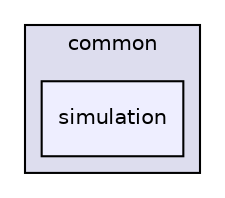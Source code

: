 digraph "platform/core/common/simulation" {
  compound=true
  node [ fontsize="10", fontname="Helvetica"];
  edge [ labelfontsize="10", labelfontname="Helvetica"];
  subgraph clusterdir_ff47398fa61110350cc6863e3680f308 {
    graph [ bgcolor="#ddddee", pencolor="black", label="common" fontname="Helvetica", fontsize="10", URL="dir_ff47398fa61110350cc6863e3680f308.html"]
  dir_34bff3aebfc362b0f098887b411c86db [shape=box, label="simulation", style="filled", fillcolor="#eeeeff", pencolor="black", URL="dir_34bff3aebfc362b0f098887b411c86db.html"];
  }
}
